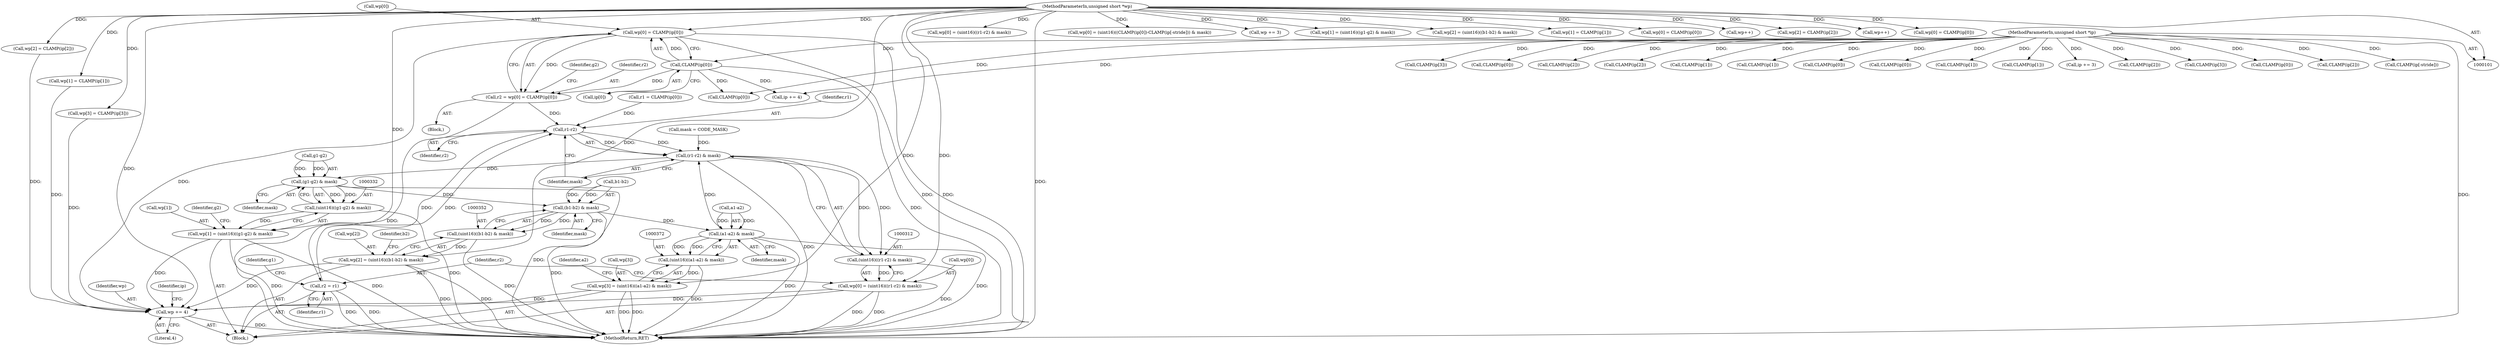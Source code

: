 digraph "0_libtiff_83a4b92815ea04969d494416eaae3d4c6b338e4a#diff-c8b4b355f9b5c06d585b23138e1c185f@array" {
"1000246" [label="(Call,wp[0] = CLAMP(ip[0]))"];
"1000105" [label="(MethodParameterIn,unsigned short *wp)"];
"1000250" [label="(Call,CLAMP(ip[0]))"];
"1000102" [label="(MethodParameterIn,unsigned short *ip)"];
"1000244" [label="(Call,r2 = wp[0] = CLAMP(ip[0]))"];
"1000314" [label="(Call,r1-r2)"];
"1000313" [label="(Call,(r1-r2) & mask)"];
"1000311" [label="(Call,(uint16)((r1-r2) & mask))"];
"1000307" [label="(Call,wp[0] = (uint16)((r1-r2) & mask))"];
"1000295" [label="(Call,wp += 4)"];
"1000333" [label="(Call,(g1-g2) & mask)"];
"1000331" [label="(Call,(uint16)((g1-g2) & mask))"];
"1000327" [label="(Call,wp[1] = (uint16)((g1-g2) & mask))"];
"1000353" [label="(Call,(b1-b2) & mask)"];
"1000351" [label="(Call,(uint16)((b1-b2) & mask))"];
"1000347" [label="(Call,wp[2] = (uint16)((b1-b2) & mask))"];
"1000373" [label="(Call,(a1-a2) & mask)"];
"1000371" [label="(Call,(uint16)((a1-a2) & mask))"];
"1000367" [label="(Call,wp[3] = (uint16)((a1-a2) & mask))"];
"1000318" [label="(Call,r2 = r1)"];
"1000351" [label="(Call,(uint16)((b1-b2) & mask))"];
"1000307" [label="(Call,wp[0] = (uint16)((r1-r2) & mask))"];
"1000295" [label="(Call,wp += 4)"];
"1000184" [label="(Call,wp[0] = (uint16)((r1-r2) & mask))"];
"1000327" [label="(Call,wp[1] = (uint16)((g1-g2) & mask))"];
"1000353" [label="(Call,(b1-b2) & mask)"];
"1000243" [label="(Block,)"];
"1000157" [label="(Call,CLAMP(ip[2]))"];
"1000296" [label="(Identifier,wp)"];
"1000255" [label="(Identifier,g2)"];
"1000377" [label="(Identifier,mask)"];
"1000260" [label="(Call,CLAMP(ip[1]))"];
"1000297" [label="(Literal,4)"];
"1000200" [label="(Call,CLAMP(ip[1]))"];
"1000301" [label="(Call,r1 = CLAMP(ip[0]))"];
"1000328" [label="(Call,wp[1])"];
"1000354" [label="(Call,b1-b2)"];
"1000405" [label="(Call,wp[0] = (uint16)((CLAMP(ip[0])-CLAMP(ip[-stride])) & mask))"];
"1000314" [label="(Call,r1-r2)"];
"1000172" [label="(Call,wp += 3)"];
"1000348" [label="(Call,wp[2])"];
"1000244" [label="(Call,r2 = wp[0] = CLAMP(ip[0]))"];
"1000251" [label="(Call,ip[0])"];
"1000413" [label="(Call,CLAMP(ip[0]))"];
"1000320" [label="(Identifier,r1)"];
"1000204" [label="(Call,wp[1] = (uint16)((g1-g2) & mask))"];
"1000137" [label="(Call,CLAMP(ip[0]))"];
"1000318" [label="(Call,r2 = r1)"];
"1000147" [label="(Call,CLAMP(ip[1]))"];
"1000323" [label="(Call,CLAMP(ip[1]))"];
"1000224" [label="(Call,wp[2] = (uint16)((b1-b2) & mask))"];
"1000175" [label="(Call,ip += 3)"];
"1000311" [label="(Call,(uint16)((r1-r2) & mask))"];
"1000266" [label="(Call,wp[2] = CLAMP(ip[2]))"];
"1000270" [label="(Call,CLAMP(ip[2]))"];
"1000367" [label="(Call,wp[3] = (uint16)((a1-a2) & mask))"];
"1000143" [label="(Call,wp[1] = CLAMP(ip[1]))"];
"1000371" [label="(Call,(uint16)((a1-a2) & mask))"];
"1000331" [label="(Call,(uint16)((g1-g2) & mask))"];
"1000337" [label="(Identifier,mask)"];
"1000359" [label="(Identifier,b2)"];
"1000299" [label="(Identifier,ip)"];
"1000428" [label="(MethodReturn,RET)"];
"1000357" [label="(Identifier,mask)"];
"1000385" [label="(Call,wp[0] = CLAMP(ip[0]))"];
"1000315" [label="(Identifier,r1)"];
"1000322" [label="(Identifier,g1)"];
"1000280" [label="(Call,CLAMP(ip[3]))"];
"1000334" [label="(Call,g1-g2)"];
"1000423" [label="(Call,wp++)"];
"1000347" [label="(Call,wp[2] = (uint16)((b1-b2) & mask))"];
"1000389" [label="(Call,CLAMP(ip[0]))"];
"1000316" [label="(Identifier,r2)"];
"1000339" [label="(Identifier,g2)"];
"1000153" [label="(Call,wp[2] = CLAMP(ip[2]))"];
"1000303" [label="(Call,CLAMP(ip[0]))"];
"1000373" [label="(Call,(a1-a2) & mask)"];
"1000105" [label="(MethodParameterIn,unsigned short *wp)"];
"1000343" [label="(Call,CLAMP(ip[2]))"];
"1000417" [label="(Call,CLAMP(ip[-stride]))"];
"1000245" [label="(Identifier,r2)"];
"1000363" [label="(Call,CLAMP(ip[3]))"];
"1000298" [label="(Call,ip += 4)"];
"1000256" [label="(Call,wp[1] = CLAMP(ip[1]))"];
"1000368" [label="(Call,wp[3])"];
"1000246" [label="(Call,wp[0] = CLAMP(ip[0]))"];
"1000250" [label="(Call,CLAMP(ip[0]))"];
"1000308" [label="(Call,wp[0])"];
"1000102" [label="(MethodParameterIn,unsigned short *ip)"];
"1000291" [label="(Block,)"];
"1000317" [label="(Identifier,mask)"];
"1000180" [label="(Call,CLAMP(ip[0]))"];
"1000276" [label="(Call,wp[3] = CLAMP(ip[3]))"];
"1000118" [label="(Call,mask = CODE_MASK)"];
"1000393" [label="(Call,wp++)"];
"1000374" [label="(Call,a1-a2)"];
"1000313" [label="(Call,(r1-r2) & mask)"];
"1000379" [label="(Identifier,a2)"];
"1000247" [label="(Call,wp[0])"];
"1000133" [label="(Call,wp[0] = CLAMP(ip[0]))"];
"1000319" [label="(Identifier,r2)"];
"1000220" [label="(Call,CLAMP(ip[2]))"];
"1000333" [label="(Call,(g1-g2) & mask)"];
"1000246" -> "1000244"  [label="AST: "];
"1000246" -> "1000250"  [label="CFG: "];
"1000247" -> "1000246"  [label="AST: "];
"1000250" -> "1000246"  [label="AST: "];
"1000244" -> "1000246"  [label="CFG: "];
"1000246" -> "1000428"  [label="DDG: "];
"1000246" -> "1000428"  [label="DDG: "];
"1000246" -> "1000244"  [label="DDG: "];
"1000105" -> "1000246"  [label="DDG: "];
"1000250" -> "1000246"  [label="DDG: "];
"1000246" -> "1000295"  [label="DDG: "];
"1000105" -> "1000101"  [label="AST: "];
"1000105" -> "1000428"  [label="DDG: "];
"1000105" -> "1000133"  [label="DDG: "];
"1000105" -> "1000143"  [label="DDG: "];
"1000105" -> "1000153"  [label="DDG: "];
"1000105" -> "1000172"  [label="DDG: "];
"1000105" -> "1000184"  [label="DDG: "];
"1000105" -> "1000204"  [label="DDG: "];
"1000105" -> "1000224"  [label="DDG: "];
"1000105" -> "1000256"  [label="DDG: "];
"1000105" -> "1000266"  [label="DDG: "];
"1000105" -> "1000276"  [label="DDG: "];
"1000105" -> "1000295"  [label="DDG: "];
"1000105" -> "1000307"  [label="DDG: "];
"1000105" -> "1000327"  [label="DDG: "];
"1000105" -> "1000347"  [label="DDG: "];
"1000105" -> "1000367"  [label="DDG: "];
"1000105" -> "1000385"  [label="DDG: "];
"1000105" -> "1000393"  [label="DDG: "];
"1000105" -> "1000405"  [label="DDG: "];
"1000105" -> "1000423"  [label="DDG: "];
"1000250" -> "1000251"  [label="CFG: "];
"1000251" -> "1000250"  [label="AST: "];
"1000250" -> "1000428"  [label="DDG: "];
"1000250" -> "1000244"  [label="DDG: "];
"1000102" -> "1000250"  [label="DDG: "];
"1000250" -> "1000298"  [label="DDG: "];
"1000250" -> "1000303"  [label="DDG: "];
"1000102" -> "1000101"  [label="AST: "];
"1000102" -> "1000428"  [label="DDG: "];
"1000102" -> "1000137"  [label="DDG: "];
"1000102" -> "1000147"  [label="DDG: "];
"1000102" -> "1000157"  [label="DDG: "];
"1000102" -> "1000175"  [label="DDG: "];
"1000102" -> "1000180"  [label="DDG: "];
"1000102" -> "1000200"  [label="DDG: "];
"1000102" -> "1000220"  [label="DDG: "];
"1000102" -> "1000260"  [label="DDG: "];
"1000102" -> "1000270"  [label="DDG: "];
"1000102" -> "1000280"  [label="DDG: "];
"1000102" -> "1000298"  [label="DDG: "];
"1000102" -> "1000303"  [label="DDG: "];
"1000102" -> "1000323"  [label="DDG: "];
"1000102" -> "1000343"  [label="DDG: "];
"1000102" -> "1000363"  [label="DDG: "];
"1000102" -> "1000389"  [label="DDG: "];
"1000102" -> "1000413"  [label="DDG: "];
"1000102" -> "1000417"  [label="DDG: "];
"1000244" -> "1000243"  [label="AST: "];
"1000245" -> "1000244"  [label="AST: "];
"1000255" -> "1000244"  [label="CFG: "];
"1000244" -> "1000428"  [label="DDG: "];
"1000244" -> "1000314"  [label="DDG: "];
"1000314" -> "1000313"  [label="AST: "];
"1000314" -> "1000316"  [label="CFG: "];
"1000315" -> "1000314"  [label="AST: "];
"1000316" -> "1000314"  [label="AST: "];
"1000317" -> "1000314"  [label="CFG: "];
"1000314" -> "1000313"  [label="DDG: "];
"1000314" -> "1000313"  [label="DDG: "];
"1000301" -> "1000314"  [label="DDG: "];
"1000318" -> "1000314"  [label="DDG: "];
"1000314" -> "1000318"  [label="DDG: "];
"1000313" -> "1000311"  [label="AST: "];
"1000313" -> "1000317"  [label="CFG: "];
"1000317" -> "1000313"  [label="AST: "];
"1000311" -> "1000313"  [label="CFG: "];
"1000313" -> "1000428"  [label="DDG: "];
"1000313" -> "1000311"  [label="DDG: "];
"1000313" -> "1000311"  [label="DDG: "];
"1000373" -> "1000313"  [label="DDG: "];
"1000118" -> "1000313"  [label="DDG: "];
"1000313" -> "1000333"  [label="DDG: "];
"1000311" -> "1000307"  [label="AST: "];
"1000312" -> "1000311"  [label="AST: "];
"1000307" -> "1000311"  [label="CFG: "];
"1000311" -> "1000428"  [label="DDG: "];
"1000311" -> "1000307"  [label="DDG: "];
"1000307" -> "1000291"  [label="AST: "];
"1000308" -> "1000307"  [label="AST: "];
"1000319" -> "1000307"  [label="CFG: "];
"1000307" -> "1000428"  [label="DDG: "];
"1000307" -> "1000428"  [label="DDG: "];
"1000307" -> "1000295"  [label="DDG: "];
"1000295" -> "1000291"  [label="AST: "];
"1000295" -> "1000297"  [label="CFG: "];
"1000296" -> "1000295"  [label="AST: "];
"1000297" -> "1000295"  [label="AST: "];
"1000299" -> "1000295"  [label="CFG: "];
"1000295" -> "1000428"  [label="DDG: "];
"1000367" -> "1000295"  [label="DDG: "];
"1000327" -> "1000295"  [label="DDG: "];
"1000276" -> "1000295"  [label="DDG: "];
"1000256" -> "1000295"  [label="DDG: "];
"1000347" -> "1000295"  [label="DDG: "];
"1000266" -> "1000295"  [label="DDG: "];
"1000333" -> "1000331"  [label="AST: "];
"1000333" -> "1000337"  [label="CFG: "];
"1000334" -> "1000333"  [label="AST: "];
"1000337" -> "1000333"  [label="AST: "];
"1000331" -> "1000333"  [label="CFG: "];
"1000333" -> "1000428"  [label="DDG: "];
"1000333" -> "1000331"  [label="DDG: "];
"1000333" -> "1000331"  [label="DDG: "];
"1000334" -> "1000333"  [label="DDG: "];
"1000334" -> "1000333"  [label="DDG: "];
"1000333" -> "1000353"  [label="DDG: "];
"1000331" -> "1000327"  [label="AST: "];
"1000332" -> "1000331"  [label="AST: "];
"1000327" -> "1000331"  [label="CFG: "];
"1000331" -> "1000428"  [label="DDG: "];
"1000331" -> "1000327"  [label="DDG: "];
"1000327" -> "1000291"  [label="AST: "];
"1000328" -> "1000327"  [label="AST: "];
"1000339" -> "1000327"  [label="CFG: "];
"1000327" -> "1000428"  [label="DDG: "];
"1000327" -> "1000428"  [label="DDG: "];
"1000353" -> "1000351"  [label="AST: "];
"1000353" -> "1000357"  [label="CFG: "];
"1000354" -> "1000353"  [label="AST: "];
"1000357" -> "1000353"  [label="AST: "];
"1000351" -> "1000353"  [label="CFG: "];
"1000353" -> "1000428"  [label="DDG: "];
"1000353" -> "1000351"  [label="DDG: "];
"1000353" -> "1000351"  [label="DDG: "];
"1000354" -> "1000353"  [label="DDG: "];
"1000354" -> "1000353"  [label="DDG: "];
"1000353" -> "1000373"  [label="DDG: "];
"1000351" -> "1000347"  [label="AST: "];
"1000352" -> "1000351"  [label="AST: "];
"1000347" -> "1000351"  [label="CFG: "];
"1000351" -> "1000428"  [label="DDG: "];
"1000351" -> "1000347"  [label="DDG: "];
"1000347" -> "1000291"  [label="AST: "];
"1000348" -> "1000347"  [label="AST: "];
"1000359" -> "1000347"  [label="CFG: "];
"1000347" -> "1000428"  [label="DDG: "];
"1000347" -> "1000428"  [label="DDG: "];
"1000373" -> "1000371"  [label="AST: "];
"1000373" -> "1000377"  [label="CFG: "];
"1000374" -> "1000373"  [label="AST: "];
"1000377" -> "1000373"  [label="AST: "];
"1000371" -> "1000373"  [label="CFG: "];
"1000373" -> "1000428"  [label="DDG: "];
"1000373" -> "1000428"  [label="DDG: "];
"1000373" -> "1000371"  [label="DDG: "];
"1000373" -> "1000371"  [label="DDG: "];
"1000374" -> "1000373"  [label="DDG: "];
"1000374" -> "1000373"  [label="DDG: "];
"1000371" -> "1000367"  [label="AST: "];
"1000372" -> "1000371"  [label="AST: "];
"1000367" -> "1000371"  [label="CFG: "];
"1000371" -> "1000428"  [label="DDG: "];
"1000371" -> "1000367"  [label="DDG: "];
"1000367" -> "1000291"  [label="AST: "];
"1000368" -> "1000367"  [label="AST: "];
"1000379" -> "1000367"  [label="CFG: "];
"1000367" -> "1000428"  [label="DDG: "];
"1000367" -> "1000428"  [label="DDG: "];
"1000318" -> "1000291"  [label="AST: "];
"1000318" -> "1000320"  [label="CFG: "];
"1000319" -> "1000318"  [label="AST: "];
"1000320" -> "1000318"  [label="AST: "];
"1000322" -> "1000318"  [label="CFG: "];
"1000318" -> "1000428"  [label="DDG: "];
"1000318" -> "1000428"  [label="DDG: "];
}
